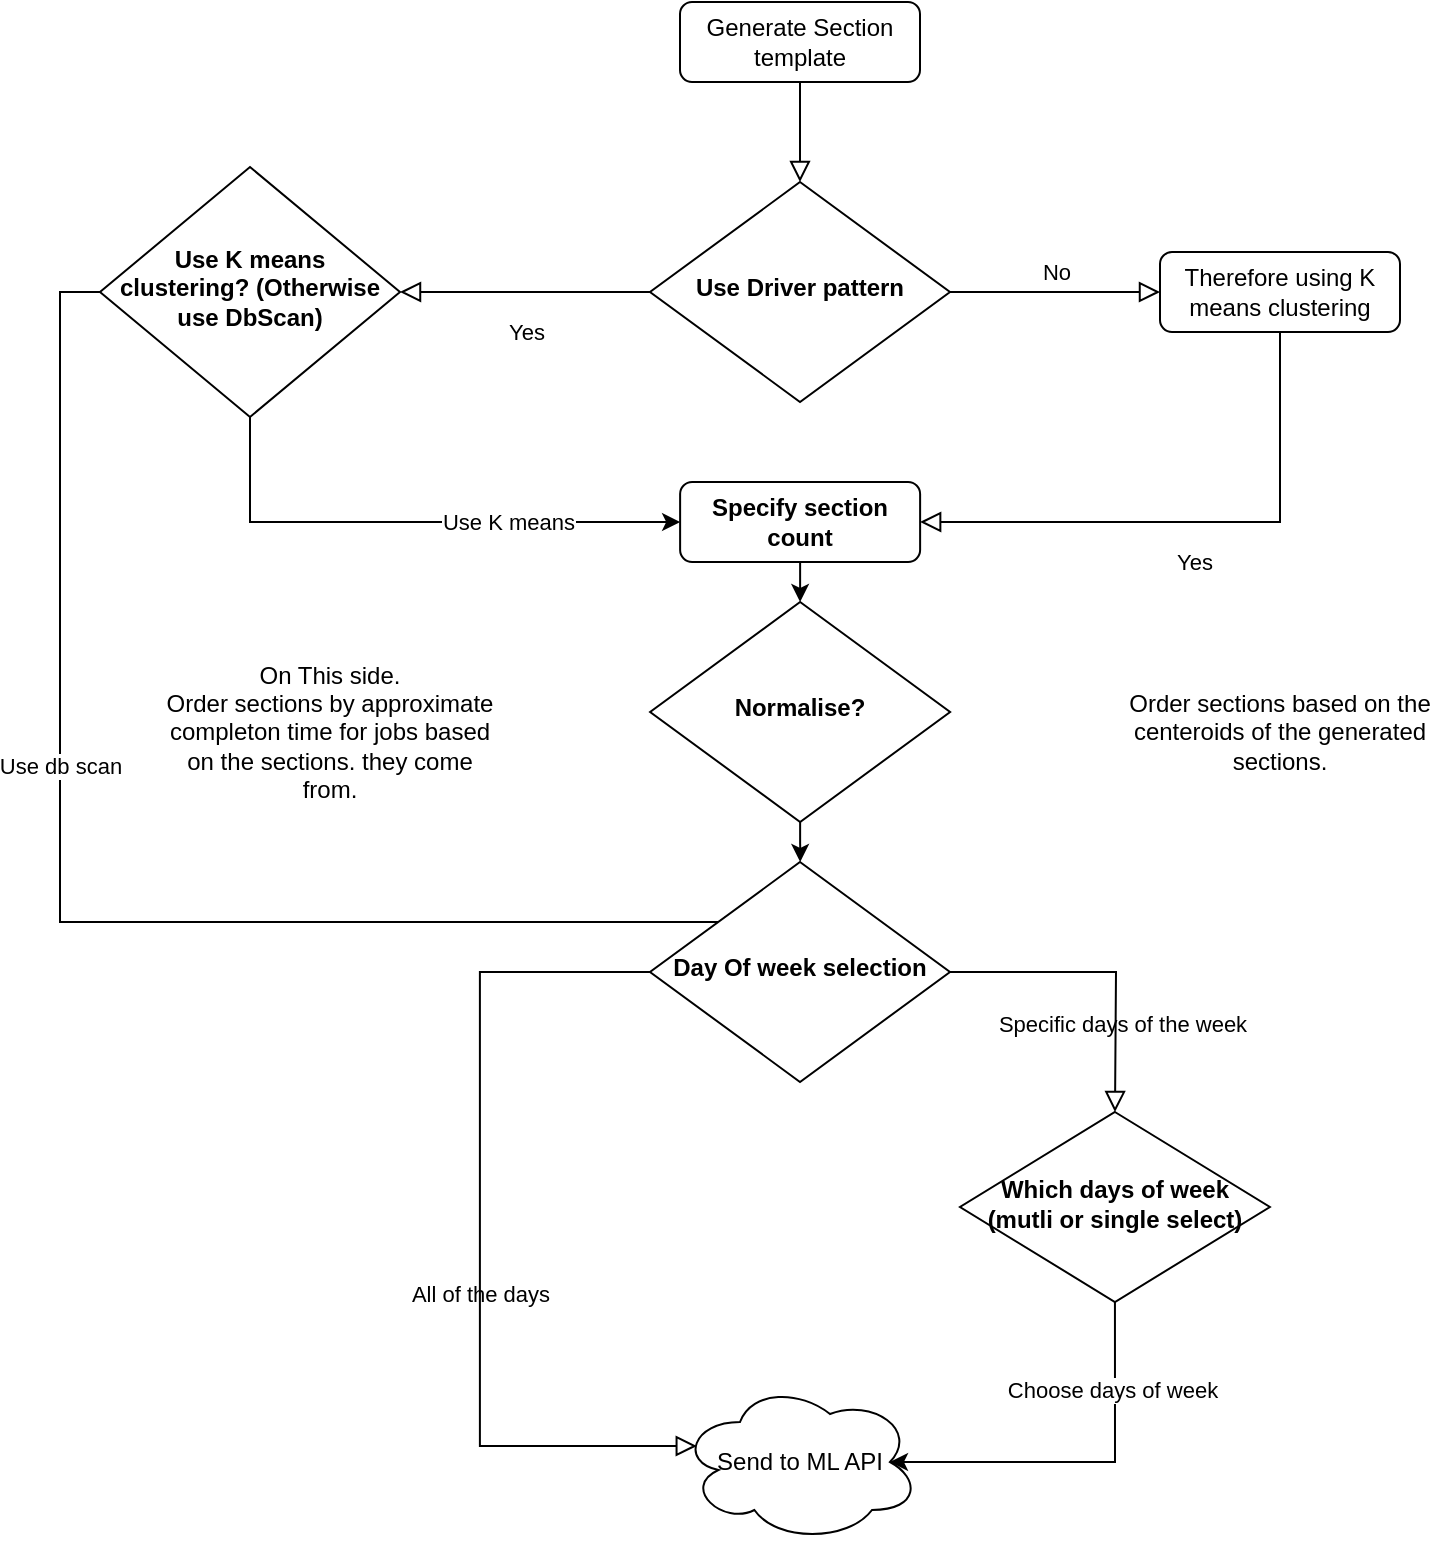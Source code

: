 <mxfile version="26.2.8">
  <diagram id="C5RBs43oDa-KdzZeNtuy" name="Page-1">
    <mxGraphModel dx="2507" dy="874" grid="1" gridSize="10" guides="1" tooltips="1" connect="1" arrows="1" fold="1" page="1" pageScale="1" pageWidth="827" pageHeight="1169" math="0" shadow="0">
      <root>
        <mxCell id="WIyWlLk6GJQsqaUBKTNV-0" />
        <mxCell id="WIyWlLk6GJQsqaUBKTNV-1" parent="WIyWlLk6GJQsqaUBKTNV-0" />
        <mxCell id="WIyWlLk6GJQsqaUBKTNV-2" value="" style="rounded=0;html=1;jettySize=auto;orthogonalLoop=1;fontSize=11;endArrow=block;endFill=0;endSize=8;strokeWidth=1;shadow=0;labelBackgroundColor=none;edgeStyle=orthogonalEdgeStyle;" parent="WIyWlLk6GJQsqaUBKTNV-1" source="WIyWlLk6GJQsqaUBKTNV-3" target="WIyWlLk6GJQsqaUBKTNV-6" edge="1">
          <mxGeometry relative="1" as="geometry" />
        </mxCell>
        <mxCell id="WIyWlLk6GJQsqaUBKTNV-3" value="Generate Section template" style="rounded=1;whiteSpace=wrap;html=1;fontSize=12;glass=0;strokeWidth=1;shadow=0;" parent="WIyWlLk6GJQsqaUBKTNV-1" vertex="1">
          <mxGeometry x="160" y="80" width="120" height="40" as="geometry" />
        </mxCell>
        <mxCell id="WIyWlLk6GJQsqaUBKTNV-4" value="Yes" style="rounded=0;html=1;jettySize=auto;orthogonalLoop=1;fontSize=11;endArrow=block;endFill=0;endSize=8;strokeWidth=1;shadow=0;labelBackgroundColor=none;edgeStyle=orthogonalEdgeStyle;" parent="WIyWlLk6GJQsqaUBKTNV-1" source="WIyWlLk6GJQsqaUBKTNV-6" target="WIyWlLk6GJQsqaUBKTNV-10" edge="1">
          <mxGeometry y="20" relative="1" as="geometry">
            <mxPoint as="offset" />
          </mxGeometry>
        </mxCell>
        <mxCell id="WIyWlLk6GJQsqaUBKTNV-5" value="No" style="edgeStyle=orthogonalEdgeStyle;rounded=0;html=1;jettySize=auto;orthogonalLoop=1;fontSize=11;endArrow=block;endFill=0;endSize=8;strokeWidth=1;shadow=0;labelBackgroundColor=none;" parent="WIyWlLk6GJQsqaUBKTNV-1" source="WIyWlLk6GJQsqaUBKTNV-6" target="WIyWlLk6GJQsqaUBKTNV-7" edge="1">
          <mxGeometry y="10" relative="1" as="geometry">
            <mxPoint as="offset" />
          </mxGeometry>
        </mxCell>
        <mxCell id="WIyWlLk6GJQsqaUBKTNV-6" value="Use Driver pattern" style="rhombus;whiteSpace=wrap;html=1;shadow=0;fontFamily=Helvetica;fontSize=12;align=center;strokeWidth=1;spacing=6;spacingTop=-4;fontStyle=1" parent="WIyWlLk6GJQsqaUBKTNV-1" vertex="1">
          <mxGeometry x="145" y="170" width="150" height="110" as="geometry" />
        </mxCell>
        <mxCell id="WIyWlLk6GJQsqaUBKTNV-7" value="Therefore using K means clustering" style="rounded=1;whiteSpace=wrap;html=1;fontSize=12;glass=0;strokeWidth=1;shadow=0;" parent="WIyWlLk6GJQsqaUBKTNV-1" vertex="1">
          <mxGeometry x="400" y="205" width="120" height="40" as="geometry" />
        </mxCell>
        <mxCell id="GMCqHktTDshxWYG570UI-12" style="edgeStyle=orthogonalEdgeStyle;rounded=0;orthogonalLoop=1;jettySize=auto;html=1;exitX=0.5;exitY=1;exitDx=0;exitDy=0;entryX=0;entryY=0.5;entryDx=0;entryDy=0;" edge="1" parent="WIyWlLk6GJQsqaUBKTNV-1" source="WIyWlLk6GJQsqaUBKTNV-10" target="WIyWlLk6GJQsqaUBKTNV-12">
          <mxGeometry relative="1" as="geometry">
            <Array as="points">
              <mxPoint x="-55" y="340" />
            </Array>
          </mxGeometry>
        </mxCell>
        <mxCell id="GMCqHktTDshxWYG570UI-14" value="Use K means" style="edgeLabel;html=1;align=center;verticalAlign=middle;resizable=0;points=[];" vertex="1" connectable="0" parent="GMCqHktTDshxWYG570UI-12">
          <mxGeometry x="-0.019" y="1" relative="1" as="geometry">
            <mxPoint x="50" y="1" as="offset" />
          </mxGeometry>
        </mxCell>
        <mxCell id="GMCqHktTDshxWYG570UI-15" style="edgeStyle=orthogonalEdgeStyle;rounded=0;orthogonalLoop=1;jettySize=auto;html=1;exitX=0;exitY=0.5;exitDx=0;exitDy=0;entryX=0;entryY=0;entryDx=0;entryDy=0;endArrow=classicThin;endFill=1;" edge="1" parent="WIyWlLk6GJQsqaUBKTNV-1" source="WIyWlLk6GJQsqaUBKTNV-10" target="GMCqHktTDshxWYG570UI-2">
          <mxGeometry relative="1" as="geometry">
            <Array as="points">
              <mxPoint x="-150" y="225" />
              <mxPoint x="-150" y="540" />
              <mxPoint x="183" y="540" />
            </Array>
          </mxGeometry>
        </mxCell>
        <mxCell id="GMCqHktTDshxWYG570UI-16" value="Use db scan" style="edgeLabel;html=1;align=center;verticalAlign=middle;resizable=0;points=[];" vertex="1" connectable="0" parent="GMCqHktTDshxWYG570UI-15">
          <mxGeometry x="-0.235" relative="1" as="geometry">
            <mxPoint as="offset" />
          </mxGeometry>
        </mxCell>
        <mxCell id="WIyWlLk6GJQsqaUBKTNV-10" value="Use K means clustering? (Otherwise use DbScan)" style="rhombus;whiteSpace=wrap;html=1;shadow=0;fontFamily=Helvetica;fontSize=12;align=center;strokeWidth=1;spacing=6;spacingTop=-4;fontStyle=1" parent="WIyWlLk6GJQsqaUBKTNV-1" vertex="1">
          <mxGeometry x="-130" y="162.5" width="150" height="125" as="geometry" />
        </mxCell>
        <mxCell id="GMCqHktTDshxWYG570UI-19" style="edgeStyle=orthogonalEdgeStyle;rounded=0;orthogonalLoop=1;jettySize=auto;html=1;exitX=0.5;exitY=1;exitDx=0;exitDy=0;entryX=0.5;entryY=0;entryDx=0;entryDy=0;" edge="1" parent="WIyWlLk6GJQsqaUBKTNV-1" source="WIyWlLk6GJQsqaUBKTNV-12" target="GMCqHktTDshxWYG570UI-18">
          <mxGeometry relative="1" as="geometry" />
        </mxCell>
        <mxCell id="WIyWlLk6GJQsqaUBKTNV-12" value="Specify section count" style="rounded=1;whiteSpace=wrap;html=1;fontSize=12;glass=0;strokeWidth=1;shadow=0;fontStyle=1" parent="WIyWlLk6GJQsqaUBKTNV-1" vertex="1">
          <mxGeometry x="160.06" y="320" width="120" height="40" as="geometry" />
        </mxCell>
        <mxCell id="GMCqHktTDshxWYG570UI-1" value="Yes" style="rounded=0;html=1;jettySize=auto;orthogonalLoop=1;fontSize=11;endArrow=block;endFill=0;endSize=8;strokeWidth=1;shadow=0;labelBackgroundColor=none;edgeStyle=orthogonalEdgeStyle;exitX=0.5;exitY=1;exitDx=0;exitDy=0;entryX=1;entryY=0.5;entryDx=0;entryDy=0;" edge="1" parent="WIyWlLk6GJQsqaUBKTNV-1" source="WIyWlLk6GJQsqaUBKTNV-7" target="WIyWlLk6GJQsqaUBKTNV-12">
          <mxGeometry x="0.003" y="20" relative="1" as="geometry">
            <mxPoint as="offset" />
            <mxPoint x="155" y="235" as="sourcePoint" />
            <mxPoint x="30" y="235" as="targetPoint" />
          </mxGeometry>
        </mxCell>
        <mxCell id="GMCqHktTDshxWYG570UI-2" value="Day Of week selection" style="rhombus;whiteSpace=wrap;html=1;shadow=0;fontFamily=Helvetica;fontSize=12;align=center;strokeWidth=1;spacing=6;spacingTop=-4;fontStyle=1" vertex="1" parent="WIyWlLk6GJQsqaUBKTNV-1">
          <mxGeometry x="145" y="510" width="150" height="110" as="geometry" />
        </mxCell>
        <mxCell id="GMCqHktTDshxWYG570UI-4" value="All of the days" style="rounded=0;html=1;jettySize=auto;orthogonalLoop=1;fontSize=11;endArrow=block;endFill=0;endSize=8;strokeWidth=1;shadow=0;labelBackgroundColor=none;edgeStyle=orthogonalEdgeStyle;exitX=0;exitY=0.5;exitDx=0;exitDy=0;entryX=0.07;entryY=0.4;entryDx=0;entryDy=0;entryPerimeter=0;" edge="1" parent="WIyWlLk6GJQsqaUBKTNV-1" source="GMCqHktTDshxWYG570UI-2" target="GMCqHktTDshxWYG570UI-7">
          <mxGeometry x="0.143" relative="1" as="geometry">
            <mxPoint as="offset" />
            <mxPoint x="479.94" y="285" as="sourcePoint" />
            <mxPoint x="109.94" y="800" as="targetPoint" />
            <Array as="points">
              <mxPoint x="59.94" y="565" />
              <mxPoint x="59.94" y="802" />
            </Array>
          </mxGeometry>
        </mxCell>
        <mxCell id="GMCqHktTDshxWYG570UI-5" value="Which days of week&lt;div&gt;(mutli or single select)&lt;/div&gt;" style="rhombus;whiteSpace=wrap;html=1;shadow=0;fontFamily=Helvetica;fontSize=12;align=center;strokeWidth=1;spacing=6;spacingTop=-4;fontStyle=1" vertex="1" parent="WIyWlLk6GJQsqaUBKTNV-1">
          <mxGeometry x="300" y="635" width="154.94" height="95" as="geometry" />
        </mxCell>
        <mxCell id="GMCqHktTDshxWYG570UI-6" value="Specific days of the week" style="rounded=0;html=1;jettySize=auto;orthogonalLoop=1;fontSize=11;endArrow=block;endFill=0;endSize=8;strokeWidth=1;shadow=0;labelBackgroundColor=none;edgeStyle=orthogonalEdgeStyle;exitX=1;exitY=0.5;exitDx=0;exitDy=0;entryX=0.5;entryY=0;entryDx=0;entryDy=0;" edge="1" parent="WIyWlLk6GJQsqaUBKTNV-1" source="GMCqHktTDshxWYG570UI-2">
          <mxGeometry x="0.41" y="3" relative="1" as="geometry">
            <mxPoint y="1" as="offset" />
            <mxPoint x="155" y="575" as="sourcePoint" />
            <mxPoint x="377.5" y="635.0" as="targetPoint" />
          </mxGeometry>
        </mxCell>
        <mxCell id="GMCqHktTDshxWYG570UI-7" value="Send to ML API" style="ellipse;shape=cloud;whiteSpace=wrap;html=1;" vertex="1" parent="WIyWlLk6GJQsqaUBKTNV-1">
          <mxGeometry x="160" y="770" width="120" height="80" as="geometry" />
        </mxCell>
        <mxCell id="GMCqHktTDshxWYG570UI-9" style="edgeStyle=orthogonalEdgeStyle;rounded=0;orthogonalLoop=1;jettySize=auto;html=1;entryX=0.875;entryY=0.5;entryDx=0;entryDy=0;entryPerimeter=0;exitX=0.5;exitY=1;exitDx=0;exitDy=0;" edge="1" parent="WIyWlLk6GJQsqaUBKTNV-1" source="GMCqHktTDshxWYG570UI-5" target="GMCqHktTDshxWYG570UI-7">
          <mxGeometry relative="1" as="geometry">
            <mxPoint x="510" y="770" as="sourcePoint" />
            <Array as="points">
              <mxPoint x="377" y="810" />
            </Array>
          </mxGeometry>
        </mxCell>
        <mxCell id="GMCqHktTDshxWYG570UI-10" value="Choose days of week" style="edgeLabel;html=1;align=center;verticalAlign=middle;resizable=0;points=[];" vertex="1" connectable="0" parent="GMCqHktTDshxWYG570UI-9">
          <mxGeometry x="-0.544" y="-2" relative="1" as="geometry">
            <mxPoint as="offset" />
          </mxGeometry>
        </mxCell>
        <mxCell id="GMCqHktTDshxWYG570UI-20" style="edgeStyle=orthogonalEdgeStyle;rounded=0;orthogonalLoop=1;jettySize=auto;html=1;exitX=0.5;exitY=1;exitDx=0;exitDy=0;" edge="1" parent="WIyWlLk6GJQsqaUBKTNV-1" source="GMCqHktTDshxWYG570UI-18" target="GMCqHktTDshxWYG570UI-2">
          <mxGeometry relative="1" as="geometry" />
        </mxCell>
        <mxCell id="GMCqHktTDshxWYG570UI-18" value="Normalise?" style="rhombus;whiteSpace=wrap;html=1;shadow=0;fontFamily=Helvetica;fontSize=12;align=center;strokeWidth=1;spacing=6;spacingTop=-4;fontStyle=1" vertex="1" parent="WIyWlLk6GJQsqaUBKTNV-1">
          <mxGeometry x="145.06" y="380" width="150" height="110" as="geometry" />
        </mxCell>
        <mxCell id="GMCqHktTDshxWYG570UI-21" value="On This side.&lt;div&gt;Order sections by approximate completon time for jobs based on the sections. they come from.&lt;/div&gt;" style="text;html=1;align=center;verticalAlign=middle;whiteSpace=wrap;rounded=0;" vertex="1" parent="WIyWlLk6GJQsqaUBKTNV-1">
          <mxGeometry x="-100" y="380" width="170" height="130" as="geometry" />
        </mxCell>
        <mxCell id="GMCqHktTDshxWYG570UI-22" value="Order sections based on the centeroids of the generated sections." style="text;html=1;align=center;verticalAlign=middle;whiteSpace=wrap;rounded=0;" vertex="1" parent="WIyWlLk6GJQsqaUBKTNV-1">
          <mxGeometry x="375" y="380" width="170" height="130" as="geometry" />
        </mxCell>
      </root>
    </mxGraphModel>
  </diagram>
</mxfile>
